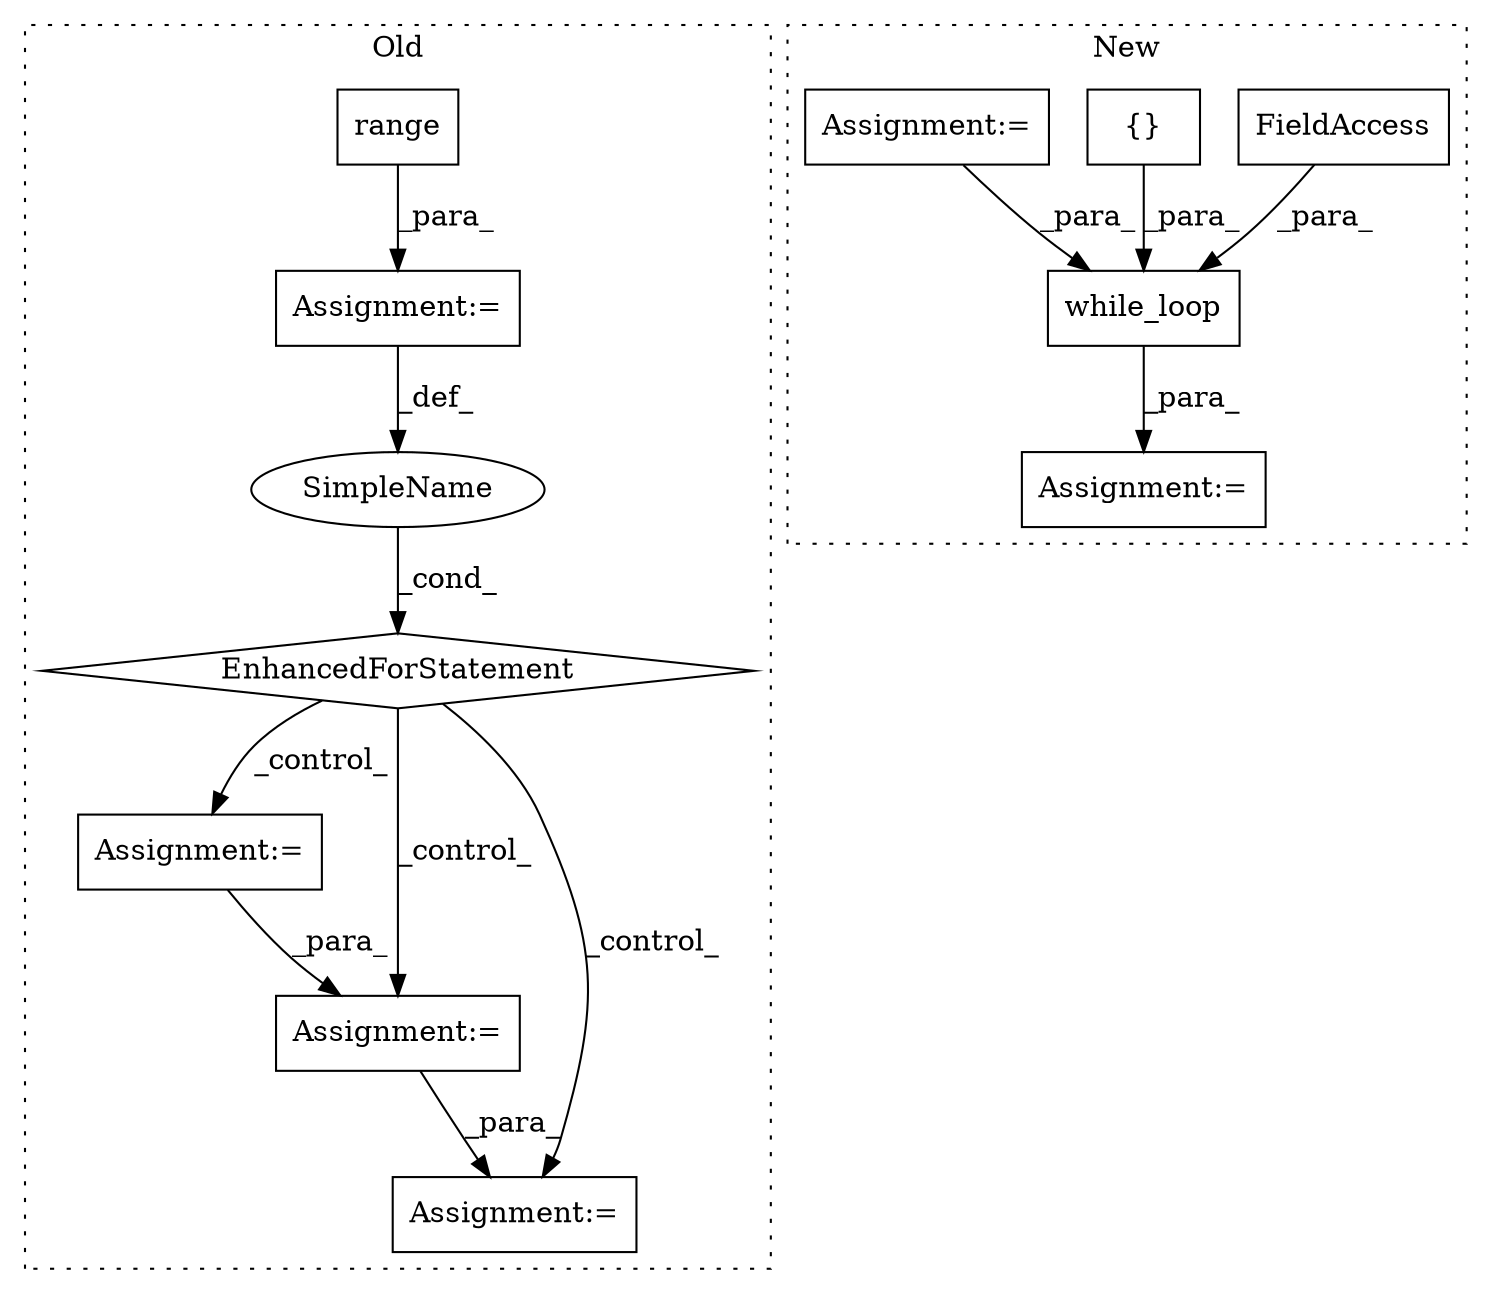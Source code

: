 digraph G {
subgraph cluster0 {
1 [label="EnhancedForStatement" a="70" s="2953,3037" l="53,2" shape="diamond"];
3 [label="range" a="32" s="3014,3036" l="6,1" shape="box"];
5 [label="SimpleName" a="42" s="3010" l="1" shape="ellipse"];
6 [label="Assignment:=" a="7" s="3048" l="1" shape="box"];
9 [label="Assignment:=" a="7" s="2953,3037" l="53,2" shape="box"];
11 [label="Assignment:=" a="7" s="3277" l="1" shape="box"];
12 [label="Assignment:=" a="7" s="3201" l="1" shape="box"];
label = "Old";
style="dotted";
}
subgraph cluster1 {
2 [label="while_loop" a="32" s="3753,3783" l="11,1" shape="box"];
4 [label="FieldAccess" a="22" s="3769" l="4" shape="box"];
7 [label="{}" a="4" s="3597,3685" l="1,1" shape="box"];
8 [label="Assignment:=" a="7" s="3740" l="2" shape="box"];
10 [label="Assignment:=" a="7" s="3544" l="1" shape="box"];
label = "New";
style="dotted";
}
1 -> 6 [label="_control_"];
1 -> 11 [label="_control_"];
1 -> 12 [label="_control_"];
2 -> 8 [label="_para_"];
3 -> 9 [label="_para_"];
4 -> 2 [label="_para_"];
5 -> 1 [label="_cond_"];
6 -> 12 [label="_para_"];
7 -> 2 [label="_para_"];
9 -> 5 [label="_def_"];
10 -> 2 [label="_para_"];
12 -> 11 [label="_para_"];
}